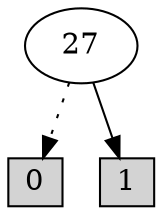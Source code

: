 digraph G {
0 [shape=box, label="0", style=filled, shape=box, height=0.3, width=0.3];
1 [shape=box, label="1", style=filled, shape=box, height=0.3, width=0.3];
56 [label="27"];
56 -> 0 [style=dotted];
56 -> 1 [style=filled];
}
